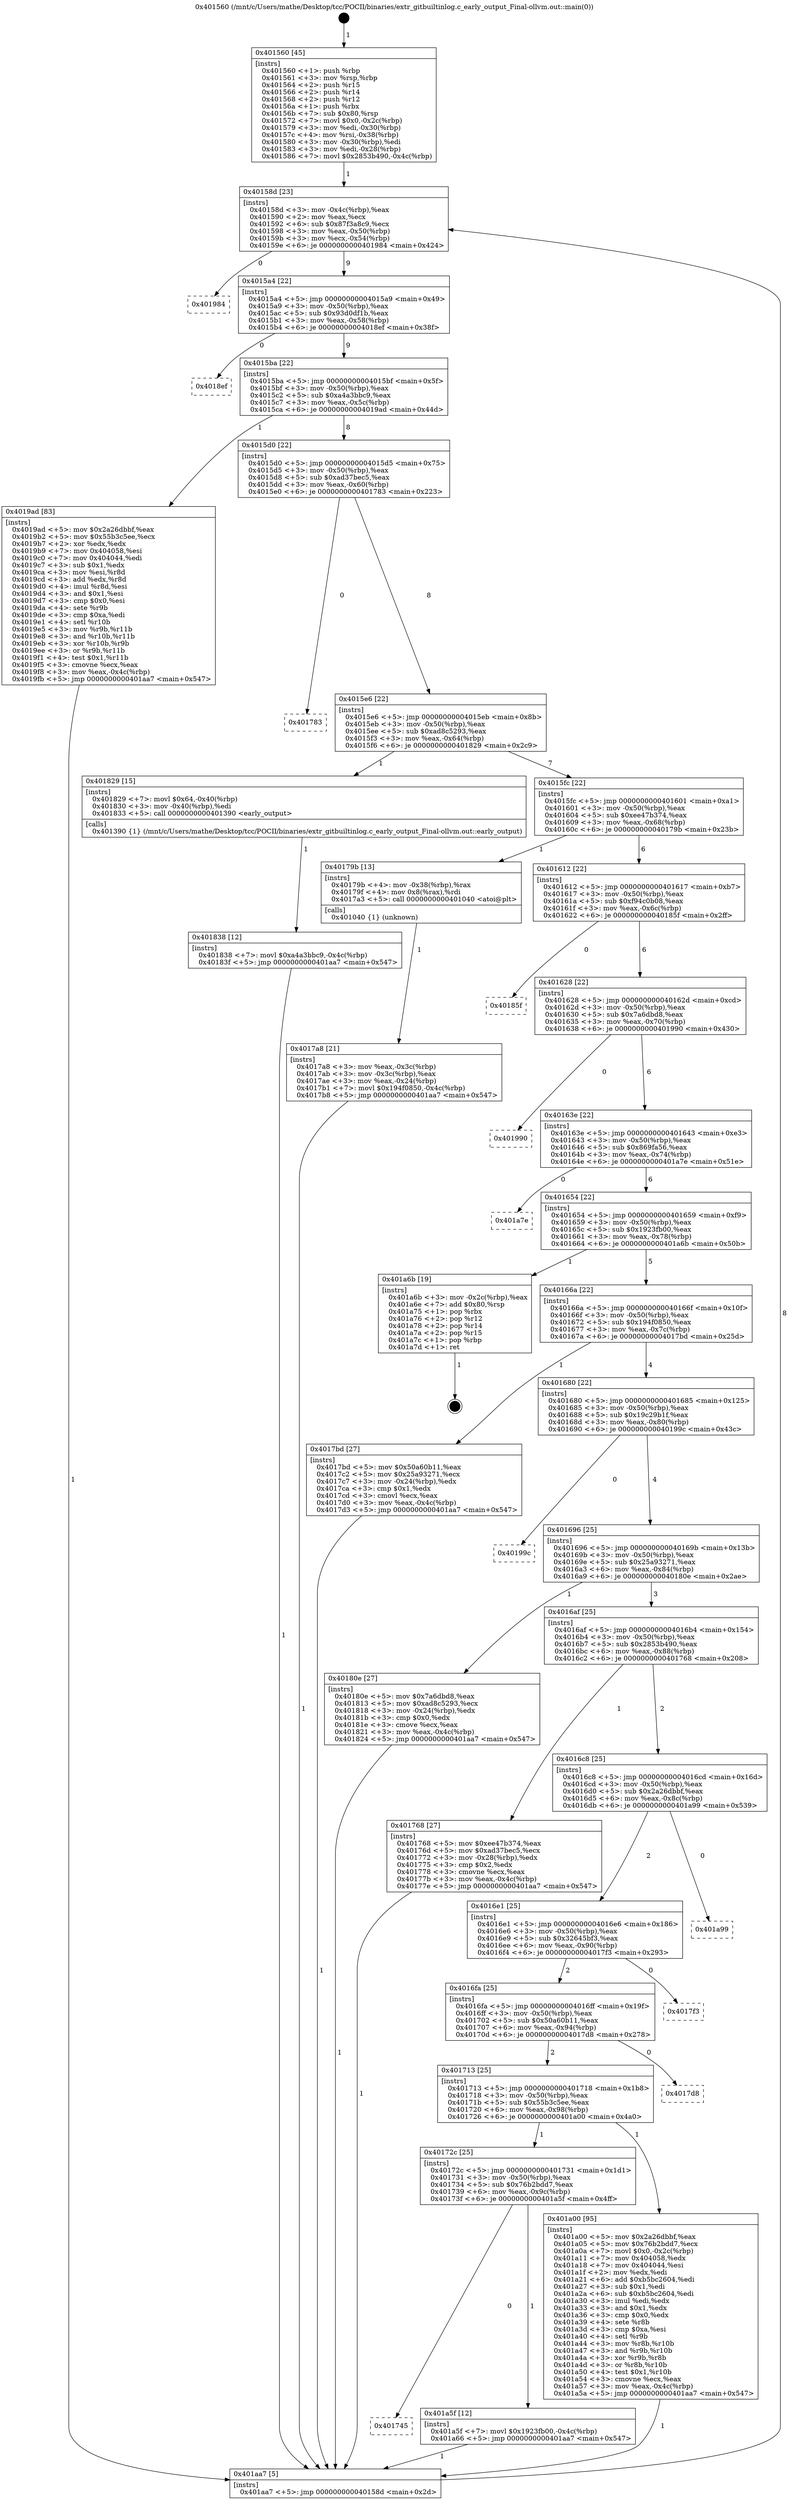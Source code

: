 digraph "0x401560" {
  label = "0x401560 (/mnt/c/Users/mathe/Desktop/tcc/POCII/binaries/extr_gitbuiltinlog.c_early_output_Final-ollvm.out::main(0))"
  labelloc = "t"
  node[shape=record]

  Entry [label="",width=0.3,height=0.3,shape=circle,fillcolor=black,style=filled]
  "0x40158d" [label="{
     0x40158d [23]\l
     | [instrs]\l
     &nbsp;&nbsp;0x40158d \<+3\>: mov -0x4c(%rbp),%eax\l
     &nbsp;&nbsp;0x401590 \<+2\>: mov %eax,%ecx\l
     &nbsp;&nbsp;0x401592 \<+6\>: sub $0x87f3a8c9,%ecx\l
     &nbsp;&nbsp;0x401598 \<+3\>: mov %eax,-0x50(%rbp)\l
     &nbsp;&nbsp;0x40159b \<+3\>: mov %ecx,-0x54(%rbp)\l
     &nbsp;&nbsp;0x40159e \<+6\>: je 0000000000401984 \<main+0x424\>\l
  }"]
  "0x401984" [label="{
     0x401984\l
  }", style=dashed]
  "0x4015a4" [label="{
     0x4015a4 [22]\l
     | [instrs]\l
     &nbsp;&nbsp;0x4015a4 \<+5\>: jmp 00000000004015a9 \<main+0x49\>\l
     &nbsp;&nbsp;0x4015a9 \<+3\>: mov -0x50(%rbp),%eax\l
     &nbsp;&nbsp;0x4015ac \<+5\>: sub $0x93d0df1b,%eax\l
     &nbsp;&nbsp;0x4015b1 \<+3\>: mov %eax,-0x58(%rbp)\l
     &nbsp;&nbsp;0x4015b4 \<+6\>: je 00000000004018ef \<main+0x38f\>\l
  }"]
  Exit [label="",width=0.3,height=0.3,shape=circle,fillcolor=black,style=filled,peripheries=2]
  "0x4018ef" [label="{
     0x4018ef\l
  }", style=dashed]
  "0x4015ba" [label="{
     0x4015ba [22]\l
     | [instrs]\l
     &nbsp;&nbsp;0x4015ba \<+5\>: jmp 00000000004015bf \<main+0x5f\>\l
     &nbsp;&nbsp;0x4015bf \<+3\>: mov -0x50(%rbp),%eax\l
     &nbsp;&nbsp;0x4015c2 \<+5\>: sub $0xa4a3bbc9,%eax\l
     &nbsp;&nbsp;0x4015c7 \<+3\>: mov %eax,-0x5c(%rbp)\l
     &nbsp;&nbsp;0x4015ca \<+6\>: je 00000000004019ad \<main+0x44d\>\l
  }"]
  "0x401745" [label="{
     0x401745\l
  }", style=dashed]
  "0x4019ad" [label="{
     0x4019ad [83]\l
     | [instrs]\l
     &nbsp;&nbsp;0x4019ad \<+5\>: mov $0x2a26dbbf,%eax\l
     &nbsp;&nbsp;0x4019b2 \<+5\>: mov $0x55b3c5ee,%ecx\l
     &nbsp;&nbsp;0x4019b7 \<+2\>: xor %edx,%edx\l
     &nbsp;&nbsp;0x4019b9 \<+7\>: mov 0x404058,%esi\l
     &nbsp;&nbsp;0x4019c0 \<+7\>: mov 0x404044,%edi\l
     &nbsp;&nbsp;0x4019c7 \<+3\>: sub $0x1,%edx\l
     &nbsp;&nbsp;0x4019ca \<+3\>: mov %esi,%r8d\l
     &nbsp;&nbsp;0x4019cd \<+3\>: add %edx,%r8d\l
     &nbsp;&nbsp;0x4019d0 \<+4\>: imul %r8d,%esi\l
     &nbsp;&nbsp;0x4019d4 \<+3\>: and $0x1,%esi\l
     &nbsp;&nbsp;0x4019d7 \<+3\>: cmp $0x0,%esi\l
     &nbsp;&nbsp;0x4019da \<+4\>: sete %r9b\l
     &nbsp;&nbsp;0x4019de \<+3\>: cmp $0xa,%edi\l
     &nbsp;&nbsp;0x4019e1 \<+4\>: setl %r10b\l
     &nbsp;&nbsp;0x4019e5 \<+3\>: mov %r9b,%r11b\l
     &nbsp;&nbsp;0x4019e8 \<+3\>: and %r10b,%r11b\l
     &nbsp;&nbsp;0x4019eb \<+3\>: xor %r10b,%r9b\l
     &nbsp;&nbsp;0x4019ee \<+3\>: or %r9b,%r11b\l
     &nbsp;&nbsp;0x4019f1 \<+4\>: test $0x1,%r11b\l
     &nbsp;&nbsp;0x4019f5 \<+3\>: cmovne %ecx,%eax\l
     &nbsp;&nbsp;0x4019f8 \<+3\>: mov %eax,-0x4c(%rbp)\l
     &nbsp;&nbsp;0x4019fb \<+5\>: jmp 0000000000401aa7 \<main+0x547\>\l
  }"]
  "0x4015d0" [label="{
     0x4015d0 [22]\l
     | [instrs]\l
     &nbsp;&nbsp;0x4015d0 \<+5\>: jmp 00000000004015d5 \<main+0x75\>\l
     &nbsp;&nbsp;0x4015d5 \<+3\>: mov -0x50(%rbp),%eax\l
     &nbsp;&nbsp;0x4015d8 \<+5\>: sub $0xad37bec5,%eax\l
     &nbsp;&nbsp;0x4015dd \<+3\>: mov %eax,-0x60(%rbp)\l
     &nbsp;&nbsp;0x4015e0 \<+6\>: je 0000000000401783 \<main+0x223\>\l
  }"]
  "0x401a5f" [label="{
     0x401a5f [12]\l
     | [instrs]\l
     &nbsp;&nbsp;0x401a5f \<+7\>: movl $0x1923fb00,-0x4c(%rbp)\l
     &nbsp;&nbsp;0x401a66 \<+5\>: jmp 0000000000401aa7 \<main+0x547\>\l
  }"]
  "0x401783" [label="{
     0x401783\l
  }", style=dashed]
  "0x4015e6" [label="{
     0x4015e6 [22]\l
     | [instrs]\l
     &nbsp;&nbsp;0x4015e6 \<+5\>: jmp 00000000004015eb \<main+0x8b\>\l
     &nbsp;&nbsp;0x4015eb \<+3\>: mov -0x50(%rbp),%eax\l
     &nbsp;&nbsp;0x4015ee \<+5\>: sub $0xad8c5293,%eax\l
     &nbsp;&nbsp;0x4015f3 \<+3\>: mov %eax,-0x64(%rbp)\l
     &nbsp;&nbsp;0x4015f6 \<+6\>: je 0000000000401829 \<main+0x2c9\>\l
  }"]
  "0x40172c" [label="{
     0x40172c [25]\l
     | [instrs]\l
     &nbsp;&nbsp;0x40172c \<+5\>: jmp 0000000000401731 \<main+0x1d1\>\l
     &nbsp;&nbsp;0x401731 \<+3\>: mov -0x50(%rbp),%eax\l
     &nbsp;&nbsp;0x401734 \<+5\>: sub $0x76b2bdd7,%eax\l
     &nbsp;&nbsp;0x401739 \<+6\>: mov %eax,-0x9c(%rbp)\l
     &nbsp;&nbsp;0x40173f \<+6\>: je 0000000000401a5f \<main+0x4ff\>\l
  }"]
  "0x401829" [label="{
     0x401829 [15]\l
     | [instrs]\l
     &nbsp;&nbsp;0x401829 \<+7\>: movl $0x64,-0x40(%rbp)\l
     &nbsp;&nbsp;0x401830 \<+3\>: mov -0x40(%rbp),%edi\l
     &nbsp;&nbsp;0x401833 \<+5\>: call 0000000000401390 \<early_output\>\l
     | [calls]\l
     &nbsp;&nbsp;0x401390 \{1\} (/mnt/c/Users/mathe/Desktop/tcc/POCII/binaries/extr_gitbuiltinlog.c_early_output_Final-ollvm.out::early_output)\l
  }"]
  "0x4015fc" [label="{
     0x4015fc [22]\l
     | [instrs]\l
     &nbsp;&nbsp;0x4015fc \<+5\>: jmp 0000000000401601 \<main+0xa1\>\l
     &nbsp;&nbsp;0x401601 \<+3\>: mov -0x50(%rbp),%eax\l
     &nbsp;&nbsp;0x401604 \<+5\>: sub $0xee47b374,%eax\l
     &nbsp;&nbsp;0x401609 \<+3\>: mov %eax,-0x68(%rbp)\l
     &nbsp;&nbsp;0x40160c \<+6\>: je 000000000040179b \<main+0x23b\>\l
  }"]
  "0x401a00" [label="{
     0x401a00 [95]\l
     | [instrs]\l
     &nbsp;&nbsp;0x401a00 \<+5\>: mov $0x2a26dbbf,%eax\l
     &nbsp;&nbsp;0x401a05 \<+5\>: mov $0x76b2bdd7,%ecx\l
     &nbsp;&nbsp;0x401a0a \<+7\>: movl $0x0,-0x2c(%rbp)\l
     &nbsp;&nbsp;0x401a11 \<+7\>: mov 0x404058,%edx\l
     &nbsp;&nbsp;0x401a18 \<+7\>: mov 0x404044,%esi\l
     &nbsp;&nbsp;0x401a1f \<+2\>: mov %edx,%edi\l
     &nbsp;&nbsp;0x401a21 \<+6\>: add $0xb5bc2604,%edi\l
     &nbsp;&nbsp;0x401a27 \<+3\>: sub $0x1,%edi\l
     &nbsp;&nbsp;0x401a2a \<+6\>: sub $0xb5bc2604,%edi\l
     &nbsp;&nbsp;0x401a30 \<+3\>: imul %edi,%edx\l
     &nbsp;&nbsp;0x401a33 \<+3\>: and $0x1,%edx\l
     &nbsp;&nbsp;0x401a36 \<+3\>: cmp $0x0,%edx\l
     &nbsp;&nbsp;0x401a39 \<+4\>: sete %r8b\l
     &nbsp;&nbsp;0x401a3d \<+3\>: cmp $0xa,%esi\l
     &nbsp;&nbsp;0x401a40 \<+4\>: setl %r9b\l
     &nbsp;&nbsp;0x401a44 \<+3\>: mov %r8b,%r10b\l
     &nbsp;&nbsp;0x401a47 \<+3\>: and %r9b,%r10b\l
     &nbsp;&nbsp;0x401a4a \<+3\>: xor %r9b,%r8b\l
     &nbsp;&nbsp;0x401a4d \<+3\>: or %r8b,%r10b\l
     &nbsp;&nbsp;0x401a50 \<+4\>: test $0x1,%r10b\l
     &nbsp;&nbsp;0x401a54 \<+3\>: cmovne %ecx,%eax\l
     &nbsp;&nbsp;0x401a57 \<+3\>: mov %eax,-0x4c(%rbp)\l
     &nbsp;&nbsp;0x401a5a \<+5\>: jmp 0000000000401aa7 \<main+0x547\>\l
  }"]
  "0x40179b" [label="{
     0x40179b [13]\l
     | [instrs]\l
     &nbsp;&nbsp;0x40179b \<+4\>: mov -0x38(%rbp),%rax\l
     &nbsp;&nbsp;0x40179f \<+4\>: mov 0x8(%rax),%rdi\l
     &nbsp;&nbsp;0x4017a3 \<+5\>: call 0000000000401040 \<atoi@plt\>\l
     | [calls]\l
     &nbsp;&nbsp;0x401040 \{1\} (unknown)\l
  }"]
  "0x401612" [label="{
     0x401612 [22]\l
     | [instrs]\l
     &nbsp;&nbsp;0x401612 \<+5\>: jmp 0000000000401617 \<main+0xb7\>\l
     &nbsp;&nbsp;0x401617 \<+3\>: mov -0x50(%rbp),%eax\l
     &nbsp;&nbsp;0x40161a \<+5\>: sub $0xf94c0b08,%eax\l
     &nbsp;&nbsp;0x40161f \<+3\>: mov %eax,-0x6c(%rbp)\l
     &nbsp;&nbsp;0x401622 \<+6\>: je 000000000040185f \<main+0x2ff\>\l
  }"]
  "0x401713" [label="{
     0x401713 [25]\l
     | [instrs]\l
     &nbsp;&nbsp;0x401713 \<+5\>: jmp 0000000000401718 \<main+0x1b8\>\l
     &nbsp;&nbsp;0x401718 \<+3\>: mov -0x50(%rbp),%eax\l
     &nbsp;&nbsp;0x40171b \<+5\>: sub $0x55b3c5ee,%eax\l
     &nbsp;&nbsp;0x401720 \<+6\>: mov %eax,-0x98(%rbp)\l
     &nbsp;&nbsp;0x401726 \<+6\>: je 0000000000401a00 \<main+0x4a0\>\l
  }"]
  "0x40185f" [label="{
     0x40185f\l
  }", style=dashed]
  "0x401628" [label="{
     0x401628 [22]\l
     | [instrs]\l
     &nbsp;&nbsp;0x401628 \<+5\>: jmp 000000000040162d \<main+0xcd\>\l
     &nbsp;&nbsp;0x40162d \<+3\>: mov -0x50(%rbp),%eax\l
     &nbsp;&nbsp;0x401630 \<+5\>: sub $0x7a6dbd8,%eax\l
     &nbsp;&nbsp;0x401635 \<+3\>: mov %eax,-0x70(%rbp)\l
     &nbsp;&nbsp;0x401638 \<+6\>: je 0000000000401990 \<main+0x430\>\l
  }"]
  "0x4017d8" [label="{
     0x4017d8\l
  }", style=dashed]
  "0x401990" [label="{
     0x401990\l
  }", style=dashed]
  "0x40163e" [label="{
     0x40163e [22]\l
     | [instrs]\l
     &nbsp;&nbsp;0x40163e \<+5\>: jmp 0000000000401643 \<main+0xe3\>\l
     &nbsp;&nbsp;0x401643 \<+3\>: mov -0x50(%rbp),%eax\l
     &nbsp;&nbsp;0x401646 \<+5\>: sub $0x869fa56,%eax\l
     &nbsp;&nbsp;0x40164b \<+3\>: mov %eax,-0x74(%rbp)\l
     &nbsp;&nbsp;0x40164e \<+6\>: je 0000000000401a7e \<main+0x51e\>\l
  }"]
  "0x4016fa" [label="{
     0x4016fa [25]\l
     | [instrs]\l
     &nbsp;&nbsp;0x4016fa \<+5\>: jmp 00000000004016ff \<main+0x19f\>\l
     &nbsp;&nbsp;0x4016ff \<+3\>: mov -0x50(%rbp),%eax\l
     &nbsp;&nbsp;0x401702 \<+5\>: sub $0x50a60b11,%eax\l
     &nbsp;&nbsp;0x401707 \<+6\>: mov %eax,-0x94(%rbp)\l
     &nbsp;&nbsp;0x40170d \<+6\>: je 00000000004017d8 \<main+0x278\>\l
  }"]
  "0x401a7e" [label="{
     0x401a7e\l
  }", style=dashed]
  "0x401654" [label="{
     0x401654 [22]\l
     | [instrs]\l
     &nbsp;&nbsp;0x401654 \<+5\>: jmp 0000000000401659 \<main+0xf9\>\l
     &nbsp;&nbsp;0x401659 \<+3\>: mov -0x50(%rbp),%eax\l
     &nbsp;&nbsp;0x40165c \<+5\>: sub $0x1923fb00,%eax\l
     &nbsp;&nbsp;0x401661 \<+3\>: mov %eax,-0x78(%rbp)\l
     &nbsp;&nbsp;0x401664 \<+6\>: je 0000000000401a6b \<main+0x50b\>\l
  }"]
  "0x4017f3" [label="{
     0x4017f3\l
  }", style=dashed]
  "0x401a6b" [label="{
     0x401a6b [19]\l
     | [instrs]\l
     &nbsp;&nbsp;0x401a6b \<+3\>: mov -0x2c(%rbp),%eax\l
     &nbsp;&nbsp;0x401a6e \<+7\>: add $0x80,%rsp\l
     &nbsp;&nbsp;0x401a75 \<+1\>: pop %rbx\l
     &nbsp;&nbsp;0x401a76 \<+2\>: pop %r12\l
     &nbsp;&nbsp;0x401a78 \<+2\>: pop %r14\l
     &nbsp;&nbsp;0x401a7a \<+2\>: pop %r15\l
     &nbsp;&nbsp;0x401a7c \<+1\>: pop %rbp\l
     &nbsp;&nbsp;0x401a7d \<+1\>: ret\l
  }"]
  "0x40166a" [label="{
     0x40166a [22]\l
     | [instrs]\l
     &nbsp;&nbsp;0x40166a \<+5\>: jmp 000000000040166f \<main+0x10f\>\l
     &nbsp;&nbsp;0x40166f \<+3\>: mov -0x50(%rbp),%eax\l
     &nbsp;&nbsp;0x401672 \<+5\>: sub $0x194f0850,%eax\l
     &nbsp;&nbsp;0x401677 \<+3\>: mov %eax,-0x7c(%rbp)\l
     &nbsp;&nbsp;0x40167a \<+6\>: je 00000000004017bd \<main+0x25d\>\l
  }"]
  "0x4016e1" [label="{
     0x4016e1 [25]\l
     | [instrs]\l
     &nbsp;&nbsp;0x4016e1 \<+5\>: jmp 00000000004016e6 \<main+0x186\>\l
     &nbsp;&nbsp;0x4016e6 \<+3\>: mov -0x50(%rbp),%eax\l
     &nbsp;&nbsp;0x4016e9 \<+5\>: sub $0x32645bf3,%eax\l
     &nbsp;&nbsp;0x4016ee \<+6\>: mov %eax,-0x90(%rbp)\l
     &nbsp;&nbsp;0x4016f4 \<+6\>: je 00000000004017f3 \<main+0x293\>\l
  }"]
  "0x4017bd" [label="{
     0x4017bd [27]\l
     | [instrs]\l
     &nbsp;&nbsp;0x4017bd \<+5\>: mov $0x50a60b11,%eax\l
     &nbsp;&nbsp;0x4017c2 \<+5\>: mov $0x25a93271,%ecx\l
     &nbsp;&nbsp;0x4017c7 \<+3\>: mov -0x24(%rbp),%edx\l
     &nbsp;&nbsp;0x4017ca \<+3\>: cmp $0x1,%edx\l
     &nbsp;&nbsp;0x4017cd \<+3\>: cmovl %ecx,%eax\l
     &nbsp;&nbsp;0x4017d0 \<+3\>: mov %eax,-0x4c(%rbp)\l
     &nbsp;&nbsp;0x4017d3 \<+5\>: jmp 0000000000401aa7 \<main+0x547\>\l
  }"]
  "0x401680" [label="{
     0x401680 [22]\l
     | [instrs]\l
     &nbsp;&nbsp;0x401680 \<+5\>: jmp 0000000000401685 \<main+0x125\>\l
     &nbsp;&nbsp;0x401685 \<+3\>: mov -0x50(%rbp),%eax\l
     &nbsp;&nbsp;0x401688 \<+5\>: sub $0x19c29b1f,%eax\l
     &nbsp;&nbsp;0x40168d \<+3\>: mov %eax,-0x80(%rbp)\l
     &nbsp;&nbsp;0x401690 \<+6\>: je 000000000040199c \<main+0x43c\>\l
  }"]
  "0x401a99" [label="{
     0x401a99\l
  }", style=dashed]
  "0x40199c" [label="{
     0x40199c\l
  }", style=dashed]
  "0x401696" [label="{
     0x401696 [25]\l
     | [instrs]\l
     &nbsp;&nbsp;0x401696 \<+5\>: jmp 000000000040169b \<main+0x13b\>\l
     &nbsp;&nbsp;0x40169b \<+3\>: mov -0x50(%rbp),%eax\l
     &nbsp;&nbsp;0x40169e \<+5\>: sub $0x25a93271,%eax\l
     &nbsp;&nbsp;0x4016a3 \<+6\>: mov %eax,-0x84(%rbp)\l
     &nbsp;&nbsp;0x4016a9 \<+6\>: je 000000000040180e \<main+0x2ae\>\l
  }"]
  "0x401838" [label="{
     0x401838 [12]\l
     | [instrs]\l
     &nbsp;&nbsp;0x401838 \<+7\>: movl $0xa4a3bbc9,-0x4c(%rbp)\l
     &nbsp;&nbsp;0x40183f \<+5\>: jmp 0000000000401aa7 \<main+0x547\>\l
  }"]
  "0x40180e" [label="{
     0x40180e [27]\l
     | [instrs]\l
     &nbsp;&nbsp;0x40180e \<+5\>: mov $0x7a6dbd8,%eax\l
     &nbsp;&nbsp;0x401813 \<+5\>: mov $0xad8c5293,%ecx\l
     &nbsp;&nbsp;0x401818 \<+3\>: mov -0x24(%rbp),%edx\l
     &nbsp;&nbsp;0x40181b \<+3\>: cmp $0x0,%edx\l
     &nbsp;&nbsp;0x40181e \<+3\>: cmove %ecx,%eax\l
     &nbsp;&nbsp;0x401821 \<+3\>: mov %eax,-0x4c(%rbp)\l
     &nbsp;&nbsp;0x401824 \<+5\>: jmp 0000000000401aa7 \<main+0x547\>\l
  }"]
  "0x4016af" [label="{
     0x4016af [25]\l
     | [instrs]\l
     &nbsp;&nbsp;0x4016af \<+5\>: jmp 00000000004016b4 \<main+0x154\>\l
     &nbsp;&nbsp;0x4016b4 \<+3\>: mov -0x50(%rbp),%eax\l
     &nbsp;&nbsp;0x4016b7 \<+5\>: sub $0x2853b490,%eax\l
     &nbsp;&nbsp;0x4016bc \<+6\>: mov %eax,-0x88(%rbp)\l
     &nbsp;&nbsp;0x4016c2 \<+6\>: je 0000000000401768 \<main+0x208\>\l
  }"]
  "0x4017a8" [label="{
     0x4017a8 [21]\l
     | [instrs]\l
     &nbsp;&nbsp;0x4017a8 \<+3\>: mov %eax,-0x3c(%rbp)\l
     &nbsp;&nbsp;0x4017ab \<+3\>: mov -0x3c(%rbp),%eax\l
     &nbsp;&nbsp;0x4017ae \<+3\>: mov %eax,-0x24(%rbp)\l
     &nbsp;&nbsp;0x4017b1 \<+7\>: movl $0x194f0850,-0x4c(%rbp)\l
     &nbsp;&nbsp;0x4017b8 \<+5\>: jmp 0000000000401aa7 \<main+0x547\>\l
  }"]
  "0x401768" [label="{
     0x401768 [27]\l
     | [instrs]\l
     &nbsp;&nbsp;0x401768 \<+5\>: mov $0xee47b374,%eax\l
     &nbsp;&nbsp;0x40176d \<+5\>: mov $0xad37bec5,%ecx\l
     &nbsp;&nbsp;0x401772 \<+3\>: mov -0x28(%rbp),%edx\l
     &nbsp;&nbsp;0x401775 \<+3\>: cmp $0x2,%edx\l
     &nbsp;&nbsp;0x401778 \<+3\>: cmovne %ecx,%eax\l
     &nbsp;&nbsp;0x40177b \<+3\>: mov %eax,-0x4c(%rbp)\l
     &nbsp;&nbsp;0x40177e \<+5\>: jmp 0000000000401aa7 \<main+0x547\>\l
  }"]
  "0x4016c8" [label="{
     0x4016c8 [25]\l
     | [instrs]\l
     &nbsp;&nbsp;0x4016c8 \<+5\>: jmp 00000000004016cd \<main+0x16d\>\l
     &nbsp;&nbsp;0x4016cd \<+3\>: mov -0x50(%rbp),%eax\l
     &nbsp;&nbsp;0x4016d0 \<+5\>: sub $0x2a26dbbf,%eax\l
     &nbsp;&nbsp;0x4016d5 \<+6\>: mov %eax,-0x8c(%rbp)\l
     &nbsp;&nbsp;0x4016db \<+6\>: je 0000000000401a99 \<main+0x539\>\l
  }"]
  "0x401aa7" [label="{
     0x401aa7 [5]\l
     | [instrs]\l
     &nbsp;&nbsp;0x401aa7 \<+5\>: jmp 000000000040158d \<main+0x2d\>\l
  }"]
  "0x401560" [label="{
     0x401560 [45]\l
     | [instrs]\l
     &nbsp;&nbsp;0x401560 \<+1\>: push %rbp\l
     &nbsp;&nbsp;0x401561 \<+3\>: mov %rsp,%rbp\l
     &nbsp;&nbsp;0x401564 \<+2\>: push %r15\l
     &nbsp;&nbsp;0x401566 \<+2\>: push %r14\l
     &nbsp;&nbsp;0x401568 \<+2\>: push %r12\l
     &nbsp;&nbsp;0x40156a \<+1\>: push %rbx\l
     &nbsp;&nbsp;0x40156b \<+7\>: sub $0x80,%rsp\l
     &nbsp;&nbsp;0x401572 \<+7\>: movl $0x0,-0x2c(%rbp)\l
     &nbsp;&nbsp;0x401579 \<+3\>: mov %edi,-0x30(%rbp)\l
     &nbsp;&nbsp;0x40157c \<+4\>: mov %rsi,-0x38(%rbp)\l
     &nbsp;&nbsp;0x401580 \<+3\>: mov -0x30(%rbp),%edi\l
     &nbsp;&nbsp;0x401583 \<+3\>: mov %edi,-0x28(%rbp)\l
     &nbsp;&nbsp;0x401586 \<+7\>: movl $0x2853b490,-0x4c(%rbp)\l
  }"]
  Entry -> "0x401560" [label=" 1"]
  "0x40158d" -> "0x401984" [label=" 0"]
  "0x40158d" -> "0x4015a4" [label=" 9"]
  "0x401a6b" -> Exit [label=" 1"]
  "0x4015a4" -> "0x4018ef" [label=" 0"]
  "0x4015a4" -> "0x4015ba" [label=" 9"]
  "0x401a5f" -> "0x401aa7" [label=" 1"]
  "0x4015ba" -> "0x4019ad" [label=" 1"]
  "0x4015ba" -> "0x4015d0" [label=" 8"]
  "0x40172c" -> "0x401745" [label=" 0"]
  "0x4015d0" -> "0x401783" [label=" 0"]
  "0x4015d0" -> "0x4015e6" [label=" 8"]
  "0x40172c" -> "0x401a5f" [label=" 1"]
  "0x4015e6" -> "0x401829" [label=" 1"]
  "0x4015e6" -> "0x4015fc" [label=" 7"]
  "0x401a00" -> "0x401aa7" [label=" 1"]
  "0x4015fc" -> "0x40179b" [label=" 1"]
  "0x4015fc" -> "0x401612" [label=" 6"]
  "0x401713" -> "0x40172c" [label=" 1"]
  "0x401612" -> "0x40185f" [label=" 0"]
  "0x401612" -> "0x401628" [label=" 6"]
  "0x401713" -> "0x401a00" [label=" 1"]
  "0x401628" -> "0x401990" [label=" 0"]
  "0x401628" -> "0x40163e" [label=" 6"]
  "0x4016fa" -> "0x401713" [label=" 2"]
  "0x40163e" -> "0x401a7e" [label=" 0"]
  "0x40163e" -> "0x401654" [label=" 6"]
  "0x4016fa" -> "0x4017d8" [label=" 0"]
  "0x401654" -> "0x401a6b" [label=" 1"]
  "0x401654" -> "0x40166a" [label=" 5"]
  "0x4016e1" -> "0x4016fa" [label=" 2"]
  "0x40166a" -> "0x4017bd" [label=" 1"]
  "0x40166a" -> "0x401680" [label=" 4"]
  "0x4016e1" -> "0x4017f3" [label=" 0"]
  "0x401680" -> "0x40199c" [label=" 0"]
  "0x401680" -> "0x401696" [label=" 4"]
  "0x4016c8" -> "0x4016e1" [label=" 2"]
  "0x401696" -> "0x40180e" [label=" 1"]
  "0x401696" -> "0x4016af" [label=" 3"]
  "0x4016c8" -> "0x401a99" [label=" 0"]
  "0x4016af" -> "0x401768" [label=" 1"]
  "0x4016af" -> "0x4016c8" [label=" 2"]
  "0x401768" -> "0x401aa7" [label=" 1"]
  "0x401560" -> "0x40158d" [label=" 1"]
  "0x401aa7" -> "0x40158d" [label=" 8"]
  "0x40179b" -> "0x4017a8" [label=" 1"]
  "0x4017a8" -> "0x401aa7" [label=" 1"]
  "0x4017bd" -> "0x401aa7" [label=" 1"]
  "0x40180e" -> "0x401aa7" [label=" 1"]
  "0x401829" -> "0x401838" [label=" 1"]
  "0x401838" -> "0x401aa7" [label=" 1"]
  "0x4019ad" -> "0x401aa7" [label=" 1"]
}
